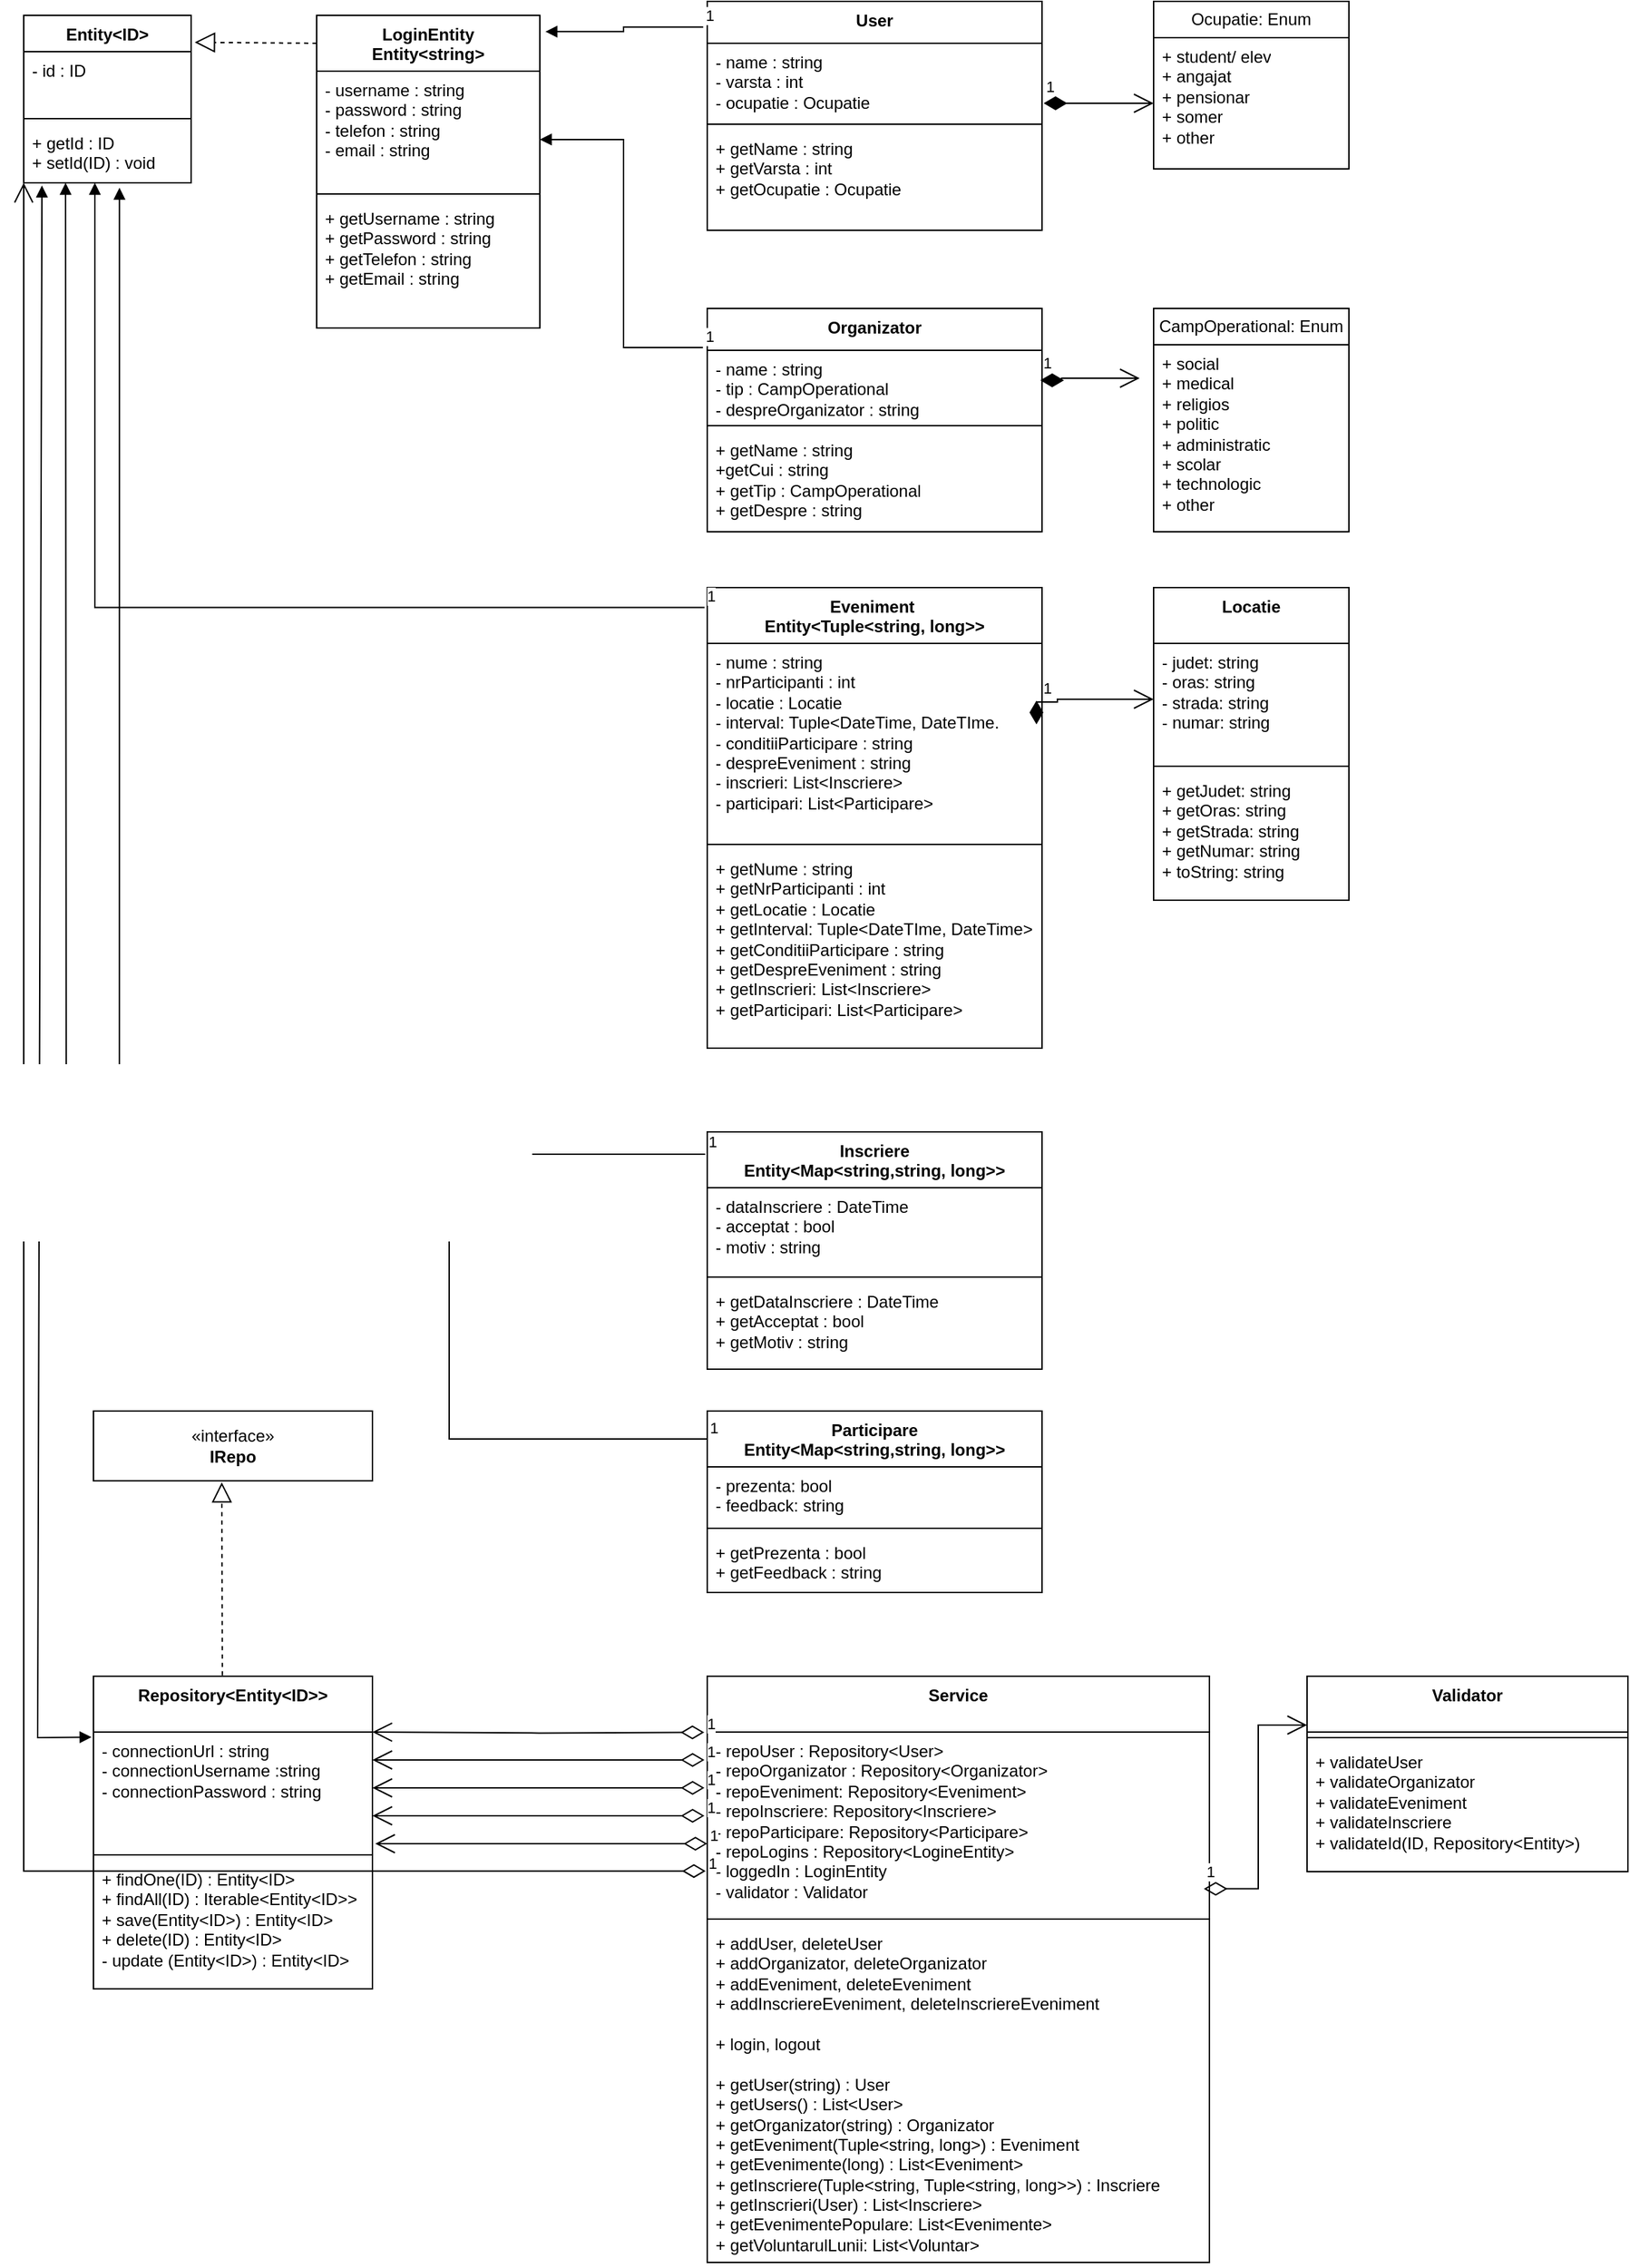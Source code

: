 <mxfile version="24.8.8">
  <diagram name="VoluntariatListingApp" id="K2T5ZbQUkyUN7c9oD0-0">
    <mxGraphModel dx="1674" dy="738" grid="1" gridSize="10" guides="1" tooltips="1" connect="1" arrows="1" fold="1" page="1" pageScale="1" pageWidth="827" pageHeight="1169" math="0" shadow="0">
      <root>
        <mxCell id="0" />
        <mxCell id="1" parent="0" />
        <mxCell id="EqswQXbClMwkQasJmdUq-2" value="LoginEntity&lt;div&gt;Entity&amp;lt;string&amp;gt;&lt;/div&gt;" style="swimlane;fontStyle=1;align=center;verticalAlign=top;childLayout=stackLayout;horizontal=1;startSize=40;horizontalStack=0;resizeParent=1;resizeParentMax=0;resizeLast=0;collapsible=1;marginBottom=0;whiteSpace=wrap;html=1;" parent="1" vertex="1">
          <mxGeometry x="240" y="70" width="160" height="224" as="geometry" />
        </mxCell>
        <mxCell id="EqswQXbClMwkQasJmdUq-59" value="" style="endArrow=block;dashed=1;endFill=0;endSize=12;html=1;rounded=0;entryX=1.022;entryY=0.161;entryDx=0;entryDy=0;entryPerimeter=0;" parent="EqswQXbClMwkQasJmdUq-2" target="EqswQXbClMwkQasJmdUq-44" edge="1">
          <mxGeometry width="160" relative="1" as="geometry">
            <mxPoint y="20" as="sourcePoint" />
            <mxPoint x="160" y="20" as="targetPoint" />
          </mxGeometry>
        </mxCell>
        <mxCell id="EqswQXbClMwkQasJmdUq-3" value="&lt;div&gt;&lt;span style=&quot;background-color: initial;&quot;&gt;- username : string&lt;/span&gt;&lt;/div&gt;&lt;div&gt;- password : string&lt;/div&gt;&lt;div&gt;- telefon : string&lt;/div&gt;&lt;div&gt;- email : string&lt;/div&gt;&lt;div&gt;&lt;br&gt;&lt;/div&gt;" style="text;strokeColor=none;fillColor=none;align=left;verticalAlign=top;spacingLeft=4;spacingRight=4;overflow=hidden;rotatable=0;points=[[0,0.5],[1,0.5]];portConstraint=eastwest;whiteSpace=wrap;html=1;" parent="EqswQXbClMwkQasJmdUq-2" vertex="1">
          <mxGeometry y="40" width="160" height="84" as="geometry" />
        </mxCell>
        <mxCell id="EqswQXbClMwkQasJmdUq-4" value="" style="line;strokeWidth=1;fillColor=none;align=left;verticalAlign=middle;spacingTop=-1;spacingLeft=3;spacingRight=3;rotatable=0;labelPosition=right;points=[];portConstraint=eastwest;strokeColor=inherit;" parent="EqswQXbClMwkQasJmdUq-2" vertex="1">
          <mxGeometry y="124" width="160" height="8" as="geometry" />
        </mxCell>
        <mxCell id="EqswQXbClMwkQasJmdUq-5" value="&lt;div&gt;&lt;span style=&quot;background-color: initial;&quot;&gt;+ getUsername : string&lt;/span&gt;&lt;/div&gt;&lt;div&gt;+ getPassword : string&lt;/div&gt;&lt;div&gt;+ getTelefon : string&lt;/div&gt;&lt;div&gt;+ getEmail : string&lt;br&gt;&lt;div&gt;&lt;br&gt;&lt;/div&gt;&lt;/div&gt;" style="text;strokeColor=none;fillColor=none;align=left;verticalAlign=top;spacingLeft=4;spacingRight=4;overflow=hidden;rotatable=0;points=[[0,0.5],[1,0.5]];portConstraint=eastwest;whiteSpace=wrap;html=1;" parent="EqswQXbClMwkQasJmdUq-2" vertex="1">
          <mxGeometry y="132" width="160" height="92" as="geometry" />
        </mxCell>
        <mxCell id="EqswQXbClMwkQasJmdUq-10" value="User" style="swimlane;fontStyle=1;align=center;verticalAlign=top;childLayout=stackLayout;horizontal=1;startSize=30;horizontalStack=0;resizeParent=1;resizeParentMax=0;resizeLast=0;collapsible=1;marginBottom=0;whiteSpace=wrap;html=1;" parent="1" vertex="1">
          <mxGeometry x="520" y="60" width="240" height="164" as="geometry" />
        </mxCell>
        <mxCell id="EqswQXbClMwkQasJmdUq-11" value="&lt;div&gt;&lt;span style=&quot;background-color: initial;&quot;&gt;- name : string&lt;/span&gt;&lt;/div&gt;&lt;div&gt;- varsta : int&lt;/div&gt;&lt;div&gt;- ocupatie : Ocupatie&lt;/div&gt;&lt;div&gt;&lt;br&gt;&lt;/div&gt;" style="text;strokeColor=none;fillColor=none;align=left;verticalAlign=top;spacingLeft=4;spacingRight=4;overflow=hidden;rotatable=0;points=[[0,0.5],[1,0.5]];portConstraint=eastwest;whiteSpace=wrap;html=1;" parent="EqswQXbClMwkQasJmdUq-10" vertex="1">
          <mxGeometry y="30" width="240" height="54" as="geometry" />
        </mxCell>
        <mxCell id="EqswQXbClMwkQasJmdUq-12" value="" style="line;strokeWidth=1;fillColor=none;align=left;verticalAlign=middle;spacingTop=-1;spacingLeft=3;spacingRight=3;rotatable=0;labelPosition=right;points=[];portConstraint=eastwest;strokeColor=inherit;" parent="EqswQXbClMwkQasJmdUq-10" vertex="1">
          <mxGeometry y="84" width="240" height="8" as="geometry" />
        </mxCell>
        <mxCell id="EqswQXbClMwkQasJmdUq-13" value="+ getName : string&lt;div&gt;+ getVarsta : int&lt;/div&gt;&lt;div&gt;+ getOcupatie : Ocupatie&lt;/div&gt;" style="text;strokeColor=none;fillColor=none;align=left;verticalAlign=top;spacingLeft=4;spacingRight=4;overflow=hidden;rotatable=0;points=[[0,0.5],[1,0.5]];portConstraint=eastwest;whiteSpace=wrap;html=1;" parent="EqswQXbClMwkQasJmdUq-10" vertex="1">
          <mxGeometry y="92" width="240" height="72" as="geometry" />
        </mxCell>
        <mxCell id="EqswQXbClMwkQasJmdUq-14" value="Ocupatie: Enum" style="swimlane;fontStyle=0;childLayout=stackLayout;horizontal=1;startSize=26;fillColor=none;horizontalStack=0;resizeParent=1;resizeParentMax=0;resizeLast=0;collapsible=1;marginBottom=0;whiteSpace=wrap;html=1;" parent="1" vertex="1">
          <mxGeometry x="840" y="60" width="140" height="120" as="geometry" />
        </mxCell>
        <mxCell id="EqswQXbClMwkQasJmdUq-15" value="+ student/ elev&lt;div&gt;+ angajat&lt;/div&gt;&lt;div&gt;+ pensionar&lt;/div&gt;&lt;div&gt;+ somer&lt;/div&gt;&lt;div&gt;+ other&lt;/div&gt;&lt;div&gt;&lt;div&gt;&lt;br&gt;&lt;/div&gt;&lt;div&gt;&lt;br&gt;&lt;/div&gt;&lt;/div&gt;" style="text;strokeColor=none;fillColor=none;align=left;verticalAlign=top;spacingLeft=4;spacingRight=4;overflow=hidden;rotatable=0;points=[[0,0.5],[1,0.5]];portConstraint=eastwest;whiteSpace=wrap;html=1;" parent="EqswQXbClMwkQasJmdUq-14" vertex="1">
          <mxGeometry y="26" width="140" height="94" as="geometry" />
        </mxCell>
        <mxCell id="EqswQXbClMwkQasJmdUq-19" value="1" style="endArrow=open;html=1;endSize=12;startArrow=diamondThin;startSize=14;startFill=1;edgeStyle=orthogonalEdgeStyle;align=left;verticalAlign=bottom;rounded=0;exitX=1.005;exitY=0.796;exitDx=0;exitDy=0;entryX=0;entryY=0.5;entryDx=0;entryDy=0;exitPerimeter=0;" parent="1" source="EqswQXbClMwkQasJmdUq-11" target="EqswQXbClMwkQasJmdUq-15" edge="1">
          <mxGeometry x="-1" y="3" relative="1" as="geometry">
            <mxPoint x="330" y="380" as="sourcePoint" />
            <mxPoint x="490" y="380" as="targetPoint" />
          </mxGeometry>
        </mxCell>
        <mxCell id="EqswQXbClMwkQasJmdUq-20" value="" style="endArrow=block;endFill=1;html=1;edgeStyle=orthogonalEdgeStyle;align=left;verticalAlign=top;rounded=0;exitX=-0.012;exitY=0.112;exitDx=0;exitDy=0;exitPerimeter=0;entryX=1.025;entryY=0.052;entryDx=0;entryDy=0;entryPerimeter=0;" parent="1" source="EqswQXbClMwkQasJmdUq-10" target="EqswQXbClMwkQasJmdUq-2" edge="1">
          <mxGeometry x="-1" relative="1" as="geometry">
            <mxPoint x="330" y="380" as="sourcePoint" />
            <mxPoint x="490" y="380" as="targetPoint" />
          </mxGeometry>
        </mxCell>
        <mxCell id="EqswQXbClMwkQasJmdUq-21" value="1" style="edgeLabel;resizable=0;html=1;align=left;verticalAlign=bottom;" parent="EqswQXbClMwkQasJmdUq-20" connectable="0" vertex="1">
          <mxGeometry x="-1" relative="1" as="geometry" />
        </mxCell>
        <mxCell id="EqswQXbClMwkQasJmdUq-22" value="Organizator" style="swimlane;fontStyle=1;align=center;verticalAlign=top;childLayout=stackLayout;horizontal=1;startSize=30;horizontalStack=0;resizeParent=1;resizeParentMax=0;resizeLast=0;collapsible=1;marginBottom=0;whiteSpace=wrap;html=1;" parent="1" vertex="1">
          <mxGeometry x="520" y="280" width="240" height="160" as="geometry" />
        </mxCell>
        <mxCell id="EqswQXbClMwkQasJmdUq-23" value="&lt;div&gt;&lt;span style=&quot;background-color: initial;&quot;&gt;- name : string&lt;/span&gt;&lt;/div&gt;&lt;div&gt;- tip : CampOperational&lt;/div&gt;&lt;div&gt;&lt;span style=&quot;background-color: initial;&quot;&gt;- despreOrganizator : string&lt;/span&gt;&lt;/div&gt;" style="text;strokeColor=none;fillColor=none;align=left;verticalAlign=top;spacingLeft=4;spacingRight=4;overflow=hidden;rotatable=0;points=[[0,0.5],[1,0.5]];portConstraint=eastwest;whiteSpace=wrap;html=1;" parent="EqswQXbClMwkQasJmdUq-22" vertex="1">
          <mxGeometry y="30" width="240" height="50" as="geometry" />
        </mxCell>
        <mxCell id="EqswQXbClMwkQasJmdUq-24" value="" style="line;strokeWidth=1;fillColor=none;align=left;verticalAlign=middle;spacingTop=-1;spacingLeft=3;spacingRight=3;rotatable=0;labelPosition=right;points=[];portConstraint=eastwest;strokeColor=inherit;" parent="EqswQXbClMwkQasJmdUq-22" vertex="1">
          <mxGeometry y="80" width="240" height="8" as="geometry" />
        </mxCell>
        <mxCell id="EqswQXbClMwkQasJmdUq-25" value="+ getName : string&lt;div&gt;+getCui : string&lt;/div&gt;&lt;div&gt;+ getTip : CampOperational&lt;/div&gt;&lt;div&gt;+ getDespre : string&lt;/div&gt;" style="text;strokeColor=none;fillColor=none;align=left;verticalAlign=top;spacingLeft=4;spacingRight=4;overflow=hidden;rotatable=0;points=[[0,0.5],[1,0.5]];portConstraint=eastwest;whiteSpace=wrap;html=1;" parent="EqswQXbClMwkQasJmdUq-22" vertex="1">
          <mxGeometry y="88" width="240" height="72" as="geometry" />
        </mxCell>
        <mxCell id="EqswQXbClMwkQasJmdUq-27" value="CampOperational: Enum" style="swimlane;fontStyle=0;childLayout=stackLayout;horizontal=1;startSize=26;fillColor=none;horizontalStack=0;resizeParent=1;resizeParentMax=0;resizeLast=0;collapsible=1;marginBottom=0;whiteSpace=wrap;html=1;" parent="1" vertex="1">
          <mxGeometry x="840" y="280" width="140" height="160" as="geometry" />
        </mxCell>
        <mxCell id="EqswQXbClMwkQasJmdUq-28" value="&lt;div&gt;&lt;div&gt;+ social&lt;/div&gt;&lt;/div&gt;&lt;div&gt;+ medical&lt;/div&gt;&lt;div&gt;+ religios&lt;/div&gt;&lt;div&gt;+ politic&lt;/div&gt;&lt;div&gt;+ administratic&lt;/div&gt;&lt;div&gt;+ scolar&lt;/div&gt;&lt;div&gt;+ technologic&lt;/div&gt;&lt;div&gt;+ other&lt;/div&gt;" style="text;strokeColor=none;fillColor=none;align=left;verticalAlign=top;spacingLeft=4;spacingRight=4;overflow=hidden;rotatable=0;points=[[0,0.5],[1,0.5]];portConstraint=eastwest;whiteSpace=wrap;html=1;" parent="EqswQXbClMwkQasJmdUq-27" vertex="1">
          <mxGeometry y="26" width="140" height="134" as="geometry" />
        </mxCell>
        <mxCell id="EqswQXbClMwkQasJmdUq-30" value="1" style="endArrow=open;html=1;endSize=12;startArrow=diamondThin;startSize=14;startFill=1;edgeStyle=orthogonalEdgeStyle;align=left;verticalAlign=bottom;rounded=0;exitX=0.995;exitY=0.429;exitDx=0;exitDy=0;exitPerimeter=0;" parent="1" source="EqswQXbClMwkQasJmdUq-23" edge="1">
          <mxGeometry x="-1" y="3" relative="1" as="geometry">
            <mxPoint x="330" y="380" as="sourcePoint" />
            <mxPoint x="830" y="330" as="targetPoint" />
            <Array as="points">
              <mxPoint x="774" y="332" />
              <mxPoint x="774" y="330" />
            </Array>
          </mxGeometry>
        </mxCell>
        <mxCell id="EqswQXbClMwkQasJmdUq-33" value="Eveniment&amp;nbsp;&lt;div&gt;Entity&amp;lt;Tuple&amp;lt;string, long&amp;gt;&amp;gt;&lt;br&gt;&lt;div&gt;&lt;br&gt;&lt;/div&gt;&lt;/div&gt;" style="swimlane;fontStyle=1;align=center;verticalAlign=top;childLayout=stackLayout;horizontal=1;startSize=40;horizontalStack=0;resizeParent=1;resizeParentMax=0;resizeLast=0;collapsible=1;marginBottom=0;whiteSpace=wrap;html=1;" parent="1" vertex="1">
          <mxGeometry x="520" y="480" width="240" height="330" as="geometry" />
        </mxCell>
        <mxCell id="EqswQXbClMwkQasJmdUq-34" value="&lt;div&gt;- nume : string&lt;/div&gt;&lt;div&gt;- nrParticipanti : int&lt;/div&gt;&lt;div&gt;- locatie : Locatie&lt;/div&gt;&lt;div&gt;- interval: Tuple&amp;lt;DateTime, DateTIme.&lt;/div&gt;&lt;div&gt;- conditiiParticipare : string&lt;/div&gt;&lt;div&gt;- despreEveniment : string&lt;/div&gt;&lt;div&gt;- inscrieri: List&amp;lt;Inscriere&amp;gt;&lt;/div&gt;&lt;div&gt;- participari: List&amp;lt;Participare&amp;gt;&lt;/div&gt;" style="text;strokeColor=none;fillColor=none;align=left;verticalAlign=top;spacingLeft=4;spacingRight=4;overflow=hidden;rotatable=0;points=[[0,0.5],[1,0.5]];portConstraint=eastwest;whiteSpace=wrap;html=1;" parent="EqswQXbClMwkQasJmdUq-33" vertex="1">
          <mxGeometry y="40" width="240" height="140" as="geometry" />
        </mxCell>
        <mxCell id="EqswQXbClMwkQasJmdUq-35" value="" style="line;strokeWidth=1;fillColor=none;align=left;verticalAlign=middle;spacingTop=-1;spacingLeft=3;spacingRight=3;rotatable=0;labelPosition=right;points=[];portConstraint=eastwest;strokeColor=inherit;" parent="EqswQXbClMwkQasJmdUq-33" vertex="1">
          <mxGeometry y="180" width="240" height="8" as="geometry" />
        </mxCell>
        <mxCell id="EqswQXbClMwkQasJmdUq-36" value="+ getNume : string  &lt;br&gt;+ getNrParticipanti : &lt;span class=&quot;hljs-type&quot;&gt;int&lt;/span&gt;  &lt;br&gt;+ getLocatie : Locatie  &lt;br&gt;+ getInterval: Tuple&amp;lt;DateTIme, DateTime&amp;gt;&lt;br&gt;+ getConditiiParticipare : string  &lt;br&gt;+ getDespreEveniment : string&lt;div&gt;+ getInscrieri: List&amp;lt;Inscriere&amp;gt;&amp;nbsp;&amp;nbsp;&lt;/div&gt;&lt;div&gt;+ getParticipari: List&amp;lt;Participare&amp;gt;&lt;/div&gt;" style="text;strokeColor=none;fillColor=none;align=left;verticalAlign=top;spacingLeft=4;spacingRight=4;overflow=hidden;rotatable=0;points=[[0,0.5],[1,0.5]];portConstraint=eastwest;whiteSpace=wrap;html=1;" parent="EqswQXbClMwkQasJmdUq-33" vertex="1">
          <mxGeometry y="188" width="240" height="142" as="geometry" />
        </mxCell>
        <mxCell id="EqswQXbClMwkQasJmdUq-38" value="" style="endArrow=block;endFill=1;html=1;edgeStyle=orthogonalEdgeStyle;align=left;verticalAlign=top;rounded=0;exitX=-0.013;exitY=-0.04;exitDx=0;exitDy=0;exitPerimeter=0;entryX=1;entryY=0.583;entryDx=0;entryDy=0;entryPerimeter=0;" parent="1" source="EqswQXbClMwkQasJmdUq-23" target="EqswQXbClMwkQasJmdUq-3" edge="1">
          <mxGeometry x="-1" relative="1" as="geometry">
            <mxPoint x="354" y="328" as="sourcePoint" />
            <mxPoint x="220" y="310" as="targetPoint" />
          </mxGeometry>
        </mxCell>
        <mxCell id="EqswQXbClMwkQasJmdUq-39" value="1" style="edgeLabel;resizable=0;html=1;align=left;verticalAlign=bottom;" parent="EqswQXbClMwkQasJmdUq-38" connectable="0" vertex="1">
          <mxGeometry x="-1" relative="1" as="geometry" />
        </mxCell>
        <mxCell id="EqswQXbClMwkQasJmdUq-44" value="Entity&amp;lt;ID&amp;gt;" style="swimlane;fontStyle=1;align=center;verticalAlign=top;childLayout=stackLayout;horizontal=1;startSize=26;horizontalStack=0;resizeParent=1;resizeParentMax=0;resizeLast=0;collapsible=1;marginBottom=0;whiteSpace=wrap;html=1;" parent="1" vertex="1">
          <mxGeometry x="30" y="70" width="120" height="120" as="geometry" />
        </mxCell>
        <mxCell id="EqswQXbClMwkQasJmdUq-45" value="&lt;div&gt;- id : ID&lt;/div&gt;" style="text;strokeColor=none;fillColor=none;align=left;verticalAlign=top;spacingLeft=4;spacingRight=4;overflow=hidden;rotatable=0;points=[[0,0.5],[1,0.5]];portConstraint=eastwest;whiteSpace=wrap;html=1;" parent="EqswQXbClMwkQasJmdUq-44" vertex="1">
          <mxGeometry y="26" width="120" height="44" as="geometry" />
        </mxCell>
        <mxCell id="EqswQXbClMwkQasJmdUq-46" value="" style="line;strokeWidth=1;fillColor=none;align=left;verticalAlign=middle;spacingTop=-1;spacingLeft=3;spacingRight=3;rotatable=0;labelPosition=right;points=[];portConstraint=eastwest;strokeColor=inherit;" parent="EqswQXbClMwkQasJmdUq-44" vertex="1">
          <mxGeometry y="70" width="120" height="8" as="geometry" />
        </mxCell>
        <mxCell id="EqswQXbClMwkQasJmdUq-47" value="&lt;div&gt;+ getId : ID&lt;/div&gt;&lt;div&gt;+ setId(ID) : void&lt;/div&gt;" style="text;strokeColor=none;fillColor=none;align=left;verticalAlign=top;spacingLeft=4;spacingRight=4;overflow=hidden;rotatable=0;points=[[0,0.5],[1,0.5]];portConstraint=eastwest;whiteSpace=wrap;html=1;" parent="EqswQXbClMwkQasJmdUq-44" vertex="1">
          <mxGeometry y="78" width="120" height="42" as="geometry" />
        </mxCell>
        <mxCell id="EqswQXbClMwkQasJmdUq-50" value="&lt;div&gt;&lt;br&gt;&lt;/div&gt;&lt;div&gt;&lt;br&gt;&lt;/div&gt;" style="endArrow=block;endFill=1;html=1;edgeStyle=orthogonalEdgeStyle;align=left;verticalAlign=top;rounded=0;exitX=-0.008;exitY=0.043;exitDx=0;exitDy=0;exitPerimeter=0;" parent="1" source="EqswQXbClMwkQasJmdUq-33" target="EqswQXbClMwkQasJmdUq-47" edge="1">
          <mxGeometry x="-1" relative="1" as="geometry">
            <mxPoint x="528" y="371" as="sourcePoint" />
            <mxPoint x="80" y="190" as="targetPoint" />
            <Array as="points">
              <mxPoint x="81" y="494" />
            </Array>
          </mxGeometry>
        </mxCell>
        <mxCell id="EqswQXbClMwkQasJmdUq-51" value="1" style="edgeLabel;resizable=0;html=1;align=left;verticalAlign=bottom;" parent="EqswQXbClMwkQasJmdUq-50" connectable="0" vertex="1">
          <mxGeometry x="-1" relative="1" as="geometry" />
        </mxCell>
        <mxCell id="EqswQXbClMwkQasJmdUq-52" value="«interface»&lt;br&gt;&lt;b&gt;IRepo&lt;/b&gt;" style="html=1;whiteSpace=wrap;" parent="1" vertex="1">
          <mxGeometry x="80" y="1070" width="200" height="50" as="geometry" />
        </mxCell>
        <mxCell id="EqswQXbClMwkQasJmdUq-53" value="Repository&amp;lt;Entity&amp;lt;ID&amp;gt;&amp;gt;" style="swimlane;fontStyle=1;align=center;verticalAlign=top;childLayout=stackLayout;horizontal=1;startSize=40;horizontalStack=0;resizeParent=1;resizeParentMax=0;resizeLast=0;collapsible=1;marginBottom=0;whiteSpace=wrap;html=1;" parent="1" vertex="1">
          <mxGeometry x="80" y="1260" width="200" height="224" as="geometry" />
        </mxCell>
        <mxCell id="EqswQXbClMwkQasJmdUq-54" value="- connectionUrl : string&lt;div&gt;- connectionUsername :string&lt;/div&gt;&lt;div&gt;- connectionPassword : string&lt;/div&gt;" style="text;strokeColor=none;fillColor=none;align=left;verticalAlign=top;spacingLeft=4;spacingRight=4;overflow=hidden;rotatable=0;points=[[0,0.5],[1,0.5]];portConstraint=eastwest;whiteSpace=wrap;html=1;" parent="EqswQXbClMwkQasJmdUq-53" vertex="1">
          <mxGeometry y="40" width="200" height="84" as="geometry" />
        </mxCell>
        <mxCell id="EqswQXbClMwkQasJmdUq-55" value="" style="line;strokeWidth=1;fillColor=none;align=left;verticalAlign=middle;spacingTop=-1;spacingLeft=3;spacingRight=3;rotatable=0;labelPosition=right;points=[];portConstraint=eastwest;strokeColor=inherit;" parent="EqswQXbClMwkQasJmdUq-53" vertex="1">
          <mxGeometry y="124" width="200" height="8" as="geometry" />
        </mxCell>
        <mxCell id="EqswQXbClMwkQasJmdUq-56" value="+ findOne(ID) : Entity&amp;lt;ID&amp;gt;&lt;div&gt;+ findAll(ID) : Iterable&amp;lt;Entity&amp;lt;ID&amp;gt;&amp;gt;&lt;/div&gt;&lt;div&gt;+ save(Entity&amp;lt;ID&amp;gt;) : Entity&amp;lt;ID&amp;gt;&lt;/div&gt;&lt;div&gt;+ delete(ID) : Entity&amp;lt;ID&amp;gt;&lt;/div&gt;&lt;div&gt;- update (Entity&amp;lt;ID&amp;gt;) : Entity&amp;lt;ID&amp;gt;&lt;/div&gt;" style="text;strokeColor=none;fillColor=none;align=left;verticalAlign=top;spacingLeft=4;spacingRight=4;overflow=hidden;rotatable=0;points=[[0,0.5],[1,0.5]];portConstraint=eastwest;whiteSpace=wrap;html=1;" parent="EqswQXbClMwkQasJmdUq-53" vertex="1">
          <mxGeometry y="132" width="200" height="92" as="geometry" />
        </mxCell>
        <mxCell id="EqswQXbClMwkQasJmdUq-57" value="" style="endArrow=block;startArrow=block;endFill=1;startFill=1;html=1;rounded=0;exitX=0.109;exitY=1.046;exitDx=0;exitDy=0;exitPerimeter=0;entryX=-0.007;entryY=0.043;entryDx=0;entryDy=0;entryPerimeter=0;" parent="1" source="EqswQXbClMwkQasJmdUq-47" target="EqswQXbClMwkQasJmdUq-54" edge="1">
          <mxGeometry width="160" relative="1" as="geometry">
            <mxPoint x="-80" y="820" as="sourcePoint" />
            <mxPoint x="80" y="820" as="targetPoint" />
            <Array as="points">
              <mxPoint x="40" y="1304" />
            </Array>
          </mxGeometry>
        </mxCell>
        <mxCell id="EqswQXbClMwkQasJmdUq-58" value="" style="endArrow=block;dashed=1;endFill=0;endSize=12;html=1;rounded=0;entryX=0.46;entryY=1.021;entryDx=0;entryDy=0;entryPerimeter=0;exitX=0.462;exitY=-0.003;exitDx=0;exitDy=0;exitPerimeter=0;" parent="1" source="EqswQXbClMwkQasJmdUq-53" target="EqswQXbClMwkQasJmdUq-52" edge="1">
          <mxGeometry width="160" relative="1" as="geometry">
            <mxPoint x="170" y="779.13" as="sourcePoint" />
            <mxPoint x="330" y="779.13" as="targetPoint" />
          </mxGeometry>
        </mxCell>
        <mxCell id="EqswQXbClMwkQasJmdUq-65" value="Service" style="swimlane;fontStyle=1;align=center;verticalAlign=top;childLayout=stackLayout;horizontal=1;startSize=40;horizontalStack=0;resizeParent=1;resizeParentMax=0;resizeLast=0;collapsible=1;marginBottom=0;whiteSpace=wrap;html=1;" parent="1" vertex="1">
          <mxGeometry x="520" y="1260" width="360" height="420" as="geometry" />
        </mxCell>
        <mxCell id="EqswQXbClMwkQasJmdUq-66" value="- repoUser : Repository&amp;lt;User&amp;gt;&lt;div&gt;- repoOrganizator : Repository&amp;lt;Organizator&amp;gt;&lt;/div&gt;&lt;div&gt;- repoEveniment: Repository&amp;lt;Eveniment&amp;gt;&lt;/div&gt;&lt;div&gt;- repoInscriere: Repository&amp;lt;Inscriere&amp;gt;&lt;/div&gt;&lt;div&gt;- repoParticipare: Repository&amp;lt;Participare&amp;gt;&lt;/div&gt;&lt;div&gt;- repoLogins : Repository&amp;lt;LogineEntity&amp;gt;&lt;/div&gt;&lt;div&gt;- loggedIn : LoginEntity&lt;/div&gt;&lt;div&gt;- validator : Validator&lt;/div&gt;&lt;div&gt;&lt;br&gt;&lt;/div&gt;" style="text;strokeColor=none;fillColor=none;align=left;verticalAlign=top;spacingLeft=4;spacingRight=4;overflow=hidden;rotatable=0;points=[[0,0.5],[1,0.5]];portConstraint=eastwest;whiteSpace=wrap;html=1;" parent="EqswQXbClMwkQasJmdUq-65" vertex="1">
          <mxGeometry y="40" width="360" height="130" as="geometry" />
        </mxCell>
        <mxCell id="EqswQXbClMwkQasJmdUq-67" value="" style="line;strokeWidth=1;fillColor=none;align=left;verticalAlign=middle;spacingTop=-1;spacingLeft=3;spacingRight=3;rotatable=0;labelPosition=right;points=[];portConstraint=eastwest;strokeColor=inherit;" parent="EqswQXbClMwkQasJmdUq-65" vertex="1">
          <mxGeometry y="170" width="360" height="8" as="geometry" />
        </mxCell>
        <mxCell id="EqswQXbClMwkQasJmdUq-68" value="+ addUser, deleteUser&lt;div&gt;+ addOrganizator, deleteOrganizator&lt;/div&gt;&lt;div&gt;+ addEveniment, deleteEveniment&lt;/div&gt;&lt;div&gt;+ addInscriereEveniment, deleteInscriereEveniment&lt;/div&gt;&lt;div&gt;&lt;br&gt;&lt;/div&gt;&lt;div&gt;+ login, logout&lt;/div&gt;&lt;div&gt;&lt;br&gt;&lt;/div&gt;&lt;div&gt;+ getUser(string) : User&lt;/div&gt;&lt;div&gt;+ getUsers() : List&amp;lt;User&amp;gt;&lt;/div&gt;&lt;div&gt;+ getOrganizator(string) : Organizator&lt;/div&gt;&lt;div&gt;+ getEveniment(Tuple&amp;lt;string, long&amp;gt;) : Eveniment&lt;/div&gt;&lt;div&gt;+ getEvenimente(long) : List&amp;lt;Eveniment&amp;gt;&lt;/div&gt;&lt;div&gt;+ getInscriere(Tuple&amp;lt;string, Tuple&amp;lt;string, long&amp;gt;&amp;gt;) : Inscriere&lt;/div&gt;&lt;div&gt;+ getInscrieri(User) : List&amp;lt;Inscriere&amp;gt;&lt;/div&gt;&lt;div&gt;+ getEvenimentePopulare: List&amp;lt;Evenimente&amp;gt;&lt;/div&gt;&lt;div&gt;+ getVoluntarulLunii: List&amp;lt;Voluntar&amp;gt;&lt;/div&gt;" style="text;strokeColor=none;fillColor=none;align=left;verticalAlign=top;spacingLeft=4;spacingRight=4;overflow=hidden;rotatable=0;points=[[0,0.5],[1,0.5]];portConstraint=eastwest;whiteSpace=wrap;html=1;" parent="EqswQXbClMwkQasJmdUq-65" vertex="1">
          <mxGeometry y="178" width="360" height="242" as="geometry" />
        </mxCell>
        <mxCell id="EqswQXbClMwkQasJmdUq-69" value="Inscriere&lt;div&gt;Entity&amp;lt;Map&amp;lt;string,string, long&amp;gt;&amp;gt;&lt;/div&gt;" style="swimlane;fontStyle=1;align=center;verticalAlign=top;childLayout=stackLayout;horizontal=1;startSize=40;horizontalStack=0;resizeParent=1;resizeParentMax=0;resizeLast=0;collapsible=1;marginBottom=0;whiteSpace=wrap;html=1;" parent="1" vertex="1">
          <mxGeometry x="520" y="870" width="240" height="170" as="geometry" />
        </mxCell>
        <mxCell id="EqswQXbClMwkQasJmdUq-70" value="- dataInscriere : DateTime&lt;div&gt;- acceptat : bool&lt;/div&gt;&lt;div&gt;- motiv : string&lt;/div&gt;" style="text;strokeColor=none;fillColor=none;align=left;verticalAlign=top;spacingLeft=4;spacingRight=4;overflow=hidden;rotatable=0;points=[[0,0.5],[1,0.5]];portConstraint=eastwest;whiteSpace=wrap;html=1;" parent="EqswQXbClMwkQasJmdUq-69" vertex="1">
          <mxGeometry y="40" width="240" height="60" as="geometry" />
        </mxCell>
        <mxCell id="EqswQXbClMwkQasJmdUq-71" value="" style="line;strokeWidth=1;fillColor=none;align=left;verticalAlign=middle;spacingTop=-1;spacingLeft=3;spacingRight=3;rotatable=0;labelPosition=right;points=[];portConstraint=eastwest;strokeColor=inherit;" parent="EqswQXbClMwkQasJmdUq-69" vertex="1">
          <mxGeometry y="100" width="240" height="8" as="geometry" />
        </mxCell>
        <mxCell id="EqswQXbClMwkQasJmdUq-72" value="+ getDataInscriere : DateTime&lt;div&gt;+ getAcceptat : bool&lt;/div&gt;&lt;div&gt;+ getMotiv : string&lt;/div&gt;" style="text;strokeColor=none;fillColor=none;align=left;verticalAlign=top;spacingLeft=4;spacingRight=4;overflow=hidden;rotatable=0;points=[[0,0.5],[1,0.5]];portConstraint=eastwest;whiteSpace=wrap;html=1;" parent="EqswQXbClMwkQasJmdUq-69" vertex="1">
          <mxGeometry y="108" width="240" height="62" as="geometry" />
        </mxCell>
        <mxCell id="EqswQXbClMwkQasJmdUq-73" value="" style="endArrow=block;endFill=1;html=1;edgeStyle=orthogonalEdgeStyle;align=left;verticalAlign=top;rounded=0;exitX=-0.006;exitY=0.094;exitDx=0;exitDy=0;exitPerimeter=0;" parent="1" source="EqswQXbClMwkQasJmdUq-69" edge="1">
          <mxGeometry x="-1" relative="1" as="geometry">
            <mxPoint x="498" y="574" as="sourcePoint" />
            <mxPoint x="60" y="190" as="targetPoint" />
          </mxGeometry>
        </mxCell>
        <mxCell id="EqswQXbClMwkQasJmdUq-74" value="1" style="edgeLabel;resizable=0;html=1;align=left;verticalAlign=bottom;" parent="EqswQXbClMwkQasJmdUq-73" connectable="0" vertex="1">
          <mxGeometry x="-1" relative="1" as="geometry" />
        </mxCell>
        <mxCell id="EqswQXbClMwkQasJmdUq-75" value="1" style="endArrow=open;html=1;endSize=12;startArrow=diamondThin;startSize=14;startFill=0;edgeStyle=orthogonalEdgeStyle;align=left;verticalAlign=bottom;rounded=0;exitX=0.006;exitY=0.116;exitDx=0;exitDy=0;exitPerimeter=0;entryX=1.02;entryY=0.115;entryDx=0;entryDy=0;entryPerimeter=0;" parent="1" edge="1">
          <mxGeometry x="-1" y="3" relative="1" as="geometry">
            <mxPoint x="517.878" y="1300.224" as="sourcePoint" />
            <mxPoint x="280" y="1300.0" as="targetPoint" />
          </mxGeometry>
        </mxCell>
        <mxCell id="EqswQXbClMwkQasJmdUq-79" value="1" style="endArrow=open;html=1;endSize=12;startArrow=diamondThin;startSize=14;startFill=0;edgeStyle=orthogonalEdgeStyle;align=left;verticalAlign=bottom;rounded=0;entryX=0;entryY=1;entryDx=0;entryDy=0;exitX=-0.003;exitY=0.766;exitDx=0;exitDy=0;exitPerimeter=0;" parent="1" source="EqswQXbClMwkQasJmdUq-66" target="EqswQXbClMwkQasJmdUq-44" edge="1">
          <mxGeometry x="-1" y="3" relative="1" as="geometry">
            <mxPoint x="510" y="1390" as="sourcePoint" />
            <mxPoint x="294" y="1364" as="targetPoint" />
          </mxGeometry>
        </mxCell>
        <mxCell id="EqswQXbClMwkQasJmdUq-80" value="1" style="endArrow=open;html=1;endSize=12;startArrow=diamondThin;startSize=14;startFill=0;edgeStyle=orthogonalEdgeStyle;align=left;verticalAlign=bottom;rounded=0;exitX=0.006;exitY=0.116;exitDx=0;exitDy=0;exitPerimeter=0;entryX=1.02;entryY=0.115;entryDx=0;entryDy=0;entryPerimeter=0;" parent="1" edge="1">
          <mxGeometry x="-1" y="3" relative="1" as="geometry">
            <mxPoint x="518" y="1320" as="sourcePoint" />
            <mxPoint x="280" y="1320" as="targetPoint" />
          </mxGeometry>
        </mxCell>
        <mxCell id="EqswQXbClMwkQasJmdUq-81" value="1" style="endArrow=open;html=1;endSize=12;startArrow=diamondThin;startSize=14;startFill=0;edgeStyle=orthogonalEdgeStyle;align=left;verticalAlign=bottom;rounded=0;exitX=0.006;exitY=0.116;exitDx=0;exitDy=0;exitPerimeter=0;entryX=1.02;entryY=0.115;entryDx=0;entryDy=0;entryPerimeter=0;" parent="1" edge="1">
          <mxGeometry x="-1" y="3" relative="1" as="geometry">
            <mxPoint x="518" y="1360" as="sourcePoint" />
            <mxPoint x="280" y="1360" as="targetPoint" />
          </mxGeometry>
        </mxCell>
        <mxCell id="EqswQXbClMwkQasJmdUq-82" value="1" style="endArrow=open;html=1;endSize=12;startArrow=diamondThin;startSize=14;startFill=0;edgeStyle=orthogonalEdgeStyle;align=left;verticalAlign=bottom;rounded=0;exitX=0.006;exitY=0.116;exitDx=0;exitDy=0;exitPerimeter=0;entryX=1.02;entryY=0.115;entryDx=0;entryDy=0;entryPerimeter=0;" parent="1" edge="1">
          <mxGeometry x="-1" y="3" relative="1" as="geometry">
            <mxPoint x="518" y="1340" as="sourcePoint" />
            <mxPoint x="280" y="1340" as="targetPoint" />
          </mxGeometry>
        </mxCell>
        <mxCell id="gFK5I8xSI8mtvcqqaqrm-1" value="Participare&lt;div&gt;Entity&amp;lt;Map&amp;lt;string,string, long&amp;gt;&amp;gt;&lt;/div&gt;" style="swimlane;fontStyle=1;align=center;verticalAlign=top;childLayout=stackLayout;horizontal=1;startSize=40;horizontalStack=0;resizeParent=1;resizeParentMax=0;resizeLast=0;collapsible=1;marginBottom=0;whiteSpace=wrap;html=1;" parent="1" vertex="1">
          <mxGeometry x="520" y="1070" width="240" height="130" as="geometry" />
        </mxCell>
        <mxCell id="gFK5I8xSI8mtvcqqaqrm-2" value="&lt;div&gt;- prezenta: bool&lt;/div&gt;&lt;div&gt;- feedback: string&lt;/div&gt;" style="text;strokeColor=none;fillColor=none;align=left;verticalAlign=top;spacingLeft=4;spacingRight=4;overflow=hidden;rotatable=0;points=[[0,0.5],[1,0.5]];portConstraint=eastwest;whiteSpace=wrap;html=1;" parent="gFK5I8xSI8mtvcqqaqrm-1" vertex="1">
          <mxGeometry y="40" width="240" height="40" as="geometry" />
        </mxCell>
        <mxCell id="gFK5I8xSI8mtvcqqaqrm-3" value="" style="line;strokeWidth=1;fillColor=none;align=left;verticalAlign=middle;spacingTop=-1;spacingLeft=3;spacingRight=3;rotatable=0;labelPosition=right;points=[];portConstraint=eastwest;strokeColor=inherit;" parent="gFK5I8xSI8mtvcqqaqrm-1" vertex="1">
          <mxGeometry y="80" width="240" height="8" as="geometry" />
        </mxCell>
        <mxCell id="gFK5I8xSI8mtvcqqaqrm-4" value="+ getPrezenta : bool&lt;div&gt;+ getFeedback : string&lt;/div&gt;" style="text;strokeColor=none;fillColor=none;align=left;verticalAlign=top;spacingLeft=4;spacingRight=4;overflow=hidden;rotatable=0;points=[[0,0.5],[1,0.5]];portConstraint=eastwest;whiteSpace=wrap;html=1;" parent="gFK5I8xSI8mtvcqqaqrm-1" vertex="1">
          <mxGeometry y="88" width="240" height="42" as="geometry" />
        </mxCell>
        <mxCell id="gFK5I8xSI8mtvcqqaqrm-5" value="" style="endArrow=block;endFill=1;html=1;edgeStyle=orthogonalEdgeStyle;align=left;verticalAlign=top;rounded=0;exitX=0;exitY=0.154;exitDx=0;exitDy=0;exitPerimeter=0;entryX=0.572;entryY=1.084;entryDx=0;entryDy=0;entryPerimeter=0;" parent="1" source="gFK5I8xSI8mtvcqqaqrm-1" target="EqswQXbClMwkQasJmdUq-47" edge="1">
          <mxGeometry x="-1" relative="1" as="geometry">
            <mxPoint x="529" y="896" as="sourcePoint" />
            <mxPoint x="70" y="200" as="targetPoint" />
            <Array as="points">
              <mxPoint x="335" y="1090" />
              <mxPoint x="335" y="920" />
              <mxPoint x="99" y="920" />
            </Array>
          </mxGeometry>
        </mxCell>
        <mxCell id="gFK5I8xSI8mtvcqqaqrm-6" value="1" style="edgeLabel;resizable=0;html=1;align=left;verticalAlign=bottom;" parent="gFK5I8xSI8mtvcqqaqrm-5" connectable="0" vertex="1">
          <mxGeometry x="-1" relative="1" as="geometry" />
        </mxCell>
        <mxCell id="gFK5I8xSI8mtvcqqaqrm-7" value="Validator" style="swimlane;fontStyle=1;align=center;verticalAlign=top;childLayout=stackLayout;horizontal=1;startSize=40;horizontalStack=0;resizeParent=1;resizeParentMax=0;resizeLast=0;collapsible=1;marginBottom=0;whiteSpace=wrap;html=1;" parent="1" vertex="1">
          <mxGeometry x="950" y="1260" width="230" height="140" as="geometry" />
        </mxCell>
        <mxCell id="gFK5I8xSI8mtvcqqaqrm-9" value="" style="line;strokeWidth=1;fillColor=none;align=left;verticalAlign=middle;spacingTop=-1;spacingLeft=3;spacingRight=3;rotatable=0;labelPosition=right;points=[];portConstraint=eastwest;strokeColor=inherit;" parent="gFK5I8xSI8mtvcqqaqrm-7" vertex="1">
          <mxGeometry y="40" width="230" height="8" as="geometry" />
        </mxCell>
        <mxCell id="gFK5I8xSI8mtvcqqaqrm-10" value="+ validateUser&lt;div&gt;+ validateOrganizator&lt;/div&gt;&lt;div&gt;+ validateEveniment&lt;/div&gt;&lt;div&gt;+ validateInscriere&lt;/div&gt;&lt;div&gt;+ validateId(ID, Repository&amp;lt;Entity&amp;gt;)&lt;/div&gt;" style="text;strokeColor=none;fillColor=none;align=left;verticalAlign=top;spacingLeft=4;spacingRight=4;overflow=hidden;rotatable=0;points=[[0,0.5],[1,0.5]];portConstraint=eastwest;whiteSpace=wrap;html=1;" parent="gFK5I8xSI8mtvcqqaqrm-7" vertex="1">
          <mxGeometry y="48" width="230" height="92" as="geometry" />
        </mxCell>
        <mxCell id="gFK5I8xSI8mtvcqqaqrm-15" value="1" style="endArrow=open;html=1;endSize=12;startArrow=diamondThin;startSize=14;startFill=0;edgeStyle=orthogonalEdgeStyle;align=left;verticalAlign=bottom;rounded=0;exitX=0.006;exitY=0.116;exitDx=0;exitDy=0;exitPerimeter=0;entryX=1.02;entryY=0.115;entryDx=0;entryDy=0;entryPerimeter=0;" parent="1" edge="1">
          <mxGeometry x="-1" y="3" relative="1" as="geometry">
            <mxPoint x="520" y="1380" as="sourcePoint" />
            <mxPoint x="282" y="1380" as="targetPoint" />
          </mxGeometry>
        </mxCell>
        <mxCell id="gFK5I8xSI8mtvcqqaqrm-24" value="1" style="endArrow=open;html=1;endSize=12;startArrow=diamondThin;startSize=14;startFill=0;edgeStyle=orthogonalEdgeStyle;align=left;verticalAlign=bottom;rounded=0;entryX=0;entryY=0.25;entryDx=0;entryDy=0;exitX=0.989;exitY=0.864;exitDx=0;exitDy=0;exitPerimeter=0;" parent="1" source="EqswQXbClMwkQasJmdUq-66" target="gFK5I8xSI8mtvcqqaqrm-7" edge="1">
          <mxGeometry x="-1" y="3" relative="1" as="geometry">
            <mxPoint x="790" y="1450" as="sourcePoint" />
            <mxPoint x="950" y="1450" as="targetPoint" />
          </mxGeometry>
        </mxCell>
        <mxCell id="gFK5I8xSI8mtvcqqaqrm-26" value="Locatie" style="swimlane;fontStyle=1;align=center;verticalAlign=top;childLayout=stackLayout;horizontal=1;startSize=40;horizontalStack=0;resizeParent=1;resizeParentMax=0;resizeLast=0;collapsible=1;marginBottom=0;whiteSpace=wrap;html=1;" parent="1" vertex="1">
          <mxGeometry x="840" y="480" width="140" height="224" as="geometry" />
        </mxCell>
        <mxCell id="gFK5I8xSI8mtvcqqaqrm-27" value="- judet: string&lt;div&gt;- oras: string&lt;/div&gt;&lt;div&gt;- strada: string&lt;/div&gt;&lt;div&gt;- numar: string&lt;/div&gt;" style="text;strokeColor=none;fillColor=none;align=left;verticalAlign=top;spacingLeft=4;spacingRight=4;overflow=hidden;rotatable=0;points=[[0,0.5],[1,0.5]];portConstraint=eastwest;whiteSpace=wrap;html=1;" parent="gFK5I8xSI8mtvcqqaqrm-26" vertex="1">
          <mxGeometry y="40" width="140" height="84" as="geometry" />
        </mxCell>
        <mxCell id="gFK5I8xSI8mtvcqqaqrm-28" value="" style="line;strokeWidth=1;fillColor=none;align=left;verticalAlign=middle;spacingTop=-1;spacingLeft=3;spacingRight=3;rotatable=0;labelPosition=right;points=[];portConstraint=eastwest;strokeColor=inherit;" parent="gFK5I8xSI8mtvcqqaqrm-26" vertex="1">
          <mxGeometry y="124" width="140" height="8" as="geometry" />
        </mxCell>
        <mxCell id="gFK5I8xSI8mtvcqqaqrm-29" value="+ getJudet: string&lt;div&gt;+ getOras: string&lt;/div&gt;&lt;div&gt;+ getStrada: string&lt;/div&gt;&lt;div&gt;+ getNumar: string&lt;/div&gt;&lt;div&gt;+ toString: string&lt;/div&gt;" style="text;strokeColor=none;fillColor=none;align=left;verticalAlign=top;spacingLeft=4;spacingRight=4;overflow=hidden;rotatable=0;points=[[0,0.5],[1,0.5]];portConstraint=eastwest;whiteSpace=wrap;html=1;" parent="gFK5I8xSI8mtvcqqaqrm-26" vertex="1">
          <mxGeometry y="132" width="140" height="92" as="geometry" />
        </mxCell>
        <mxCell id="gFK5I8xSI8mtvcqqaqrm-30" value="1" style="endArrow=open;html=1;endSize=12;startArrow=diamondThin;startSize=14;startFill=1;edgeStyle=orthogonalEdgeStyle;align=left;verticalAlign=bottom;rounded=0;exitX=0.995;exitY=0.429;exitDx=0;exitDy=0;exitPerimeter=0;" parent="1" target="gFK5I8xSI8mtvcqqaqrm-27" edge="1">
          <mxGeometry x="-1" y="3" relative="1" as="geometry">
            <mxPoint x="756" y="561" as="sourcePoint" />
            <mxPoint x="820" y="560" as="targetPoint" />
            <Array as="points">
              <mxPoint x="771" y="562" />
              <mxPoint x="771" y="560" />
            </Array>
          </mxGeometry>
        </mxCell>
      </root>
    </mxGraphModel>
  </diagram>
</mxfile>
